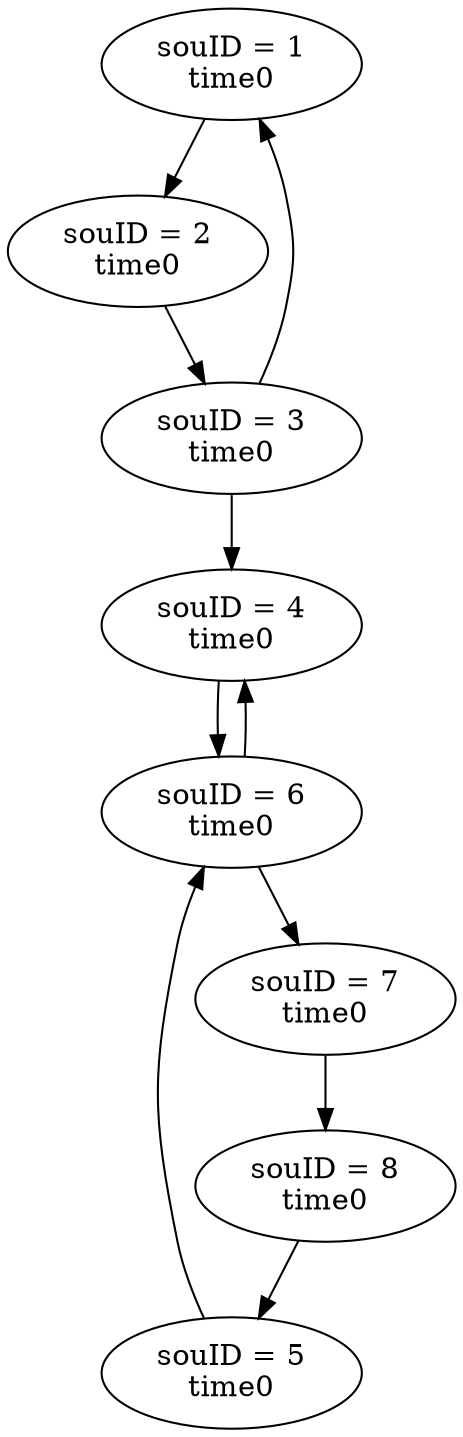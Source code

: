 // OriginGraph0
digraph {
	1 [label="souID = 1
time0"]
	2 [label="souID = 2
time0"]
	3 [label="souID = 3
time0"]
	4 [label="souID = 4
time0"]
	5 [label="souID = 5
time0"]
	6 [label="souID = 6
time0"]
	7 [label="souID = 7
time0"]
	8 [label="souID = 8
time0"]
	1 -> 2
	2 -> 3
	3 -> 1
	3 -> 4
	4 -> 6
	5 -> 6
	6 -> 7
	6 -> 4
	7 -> 8
	8 -> 5
}
